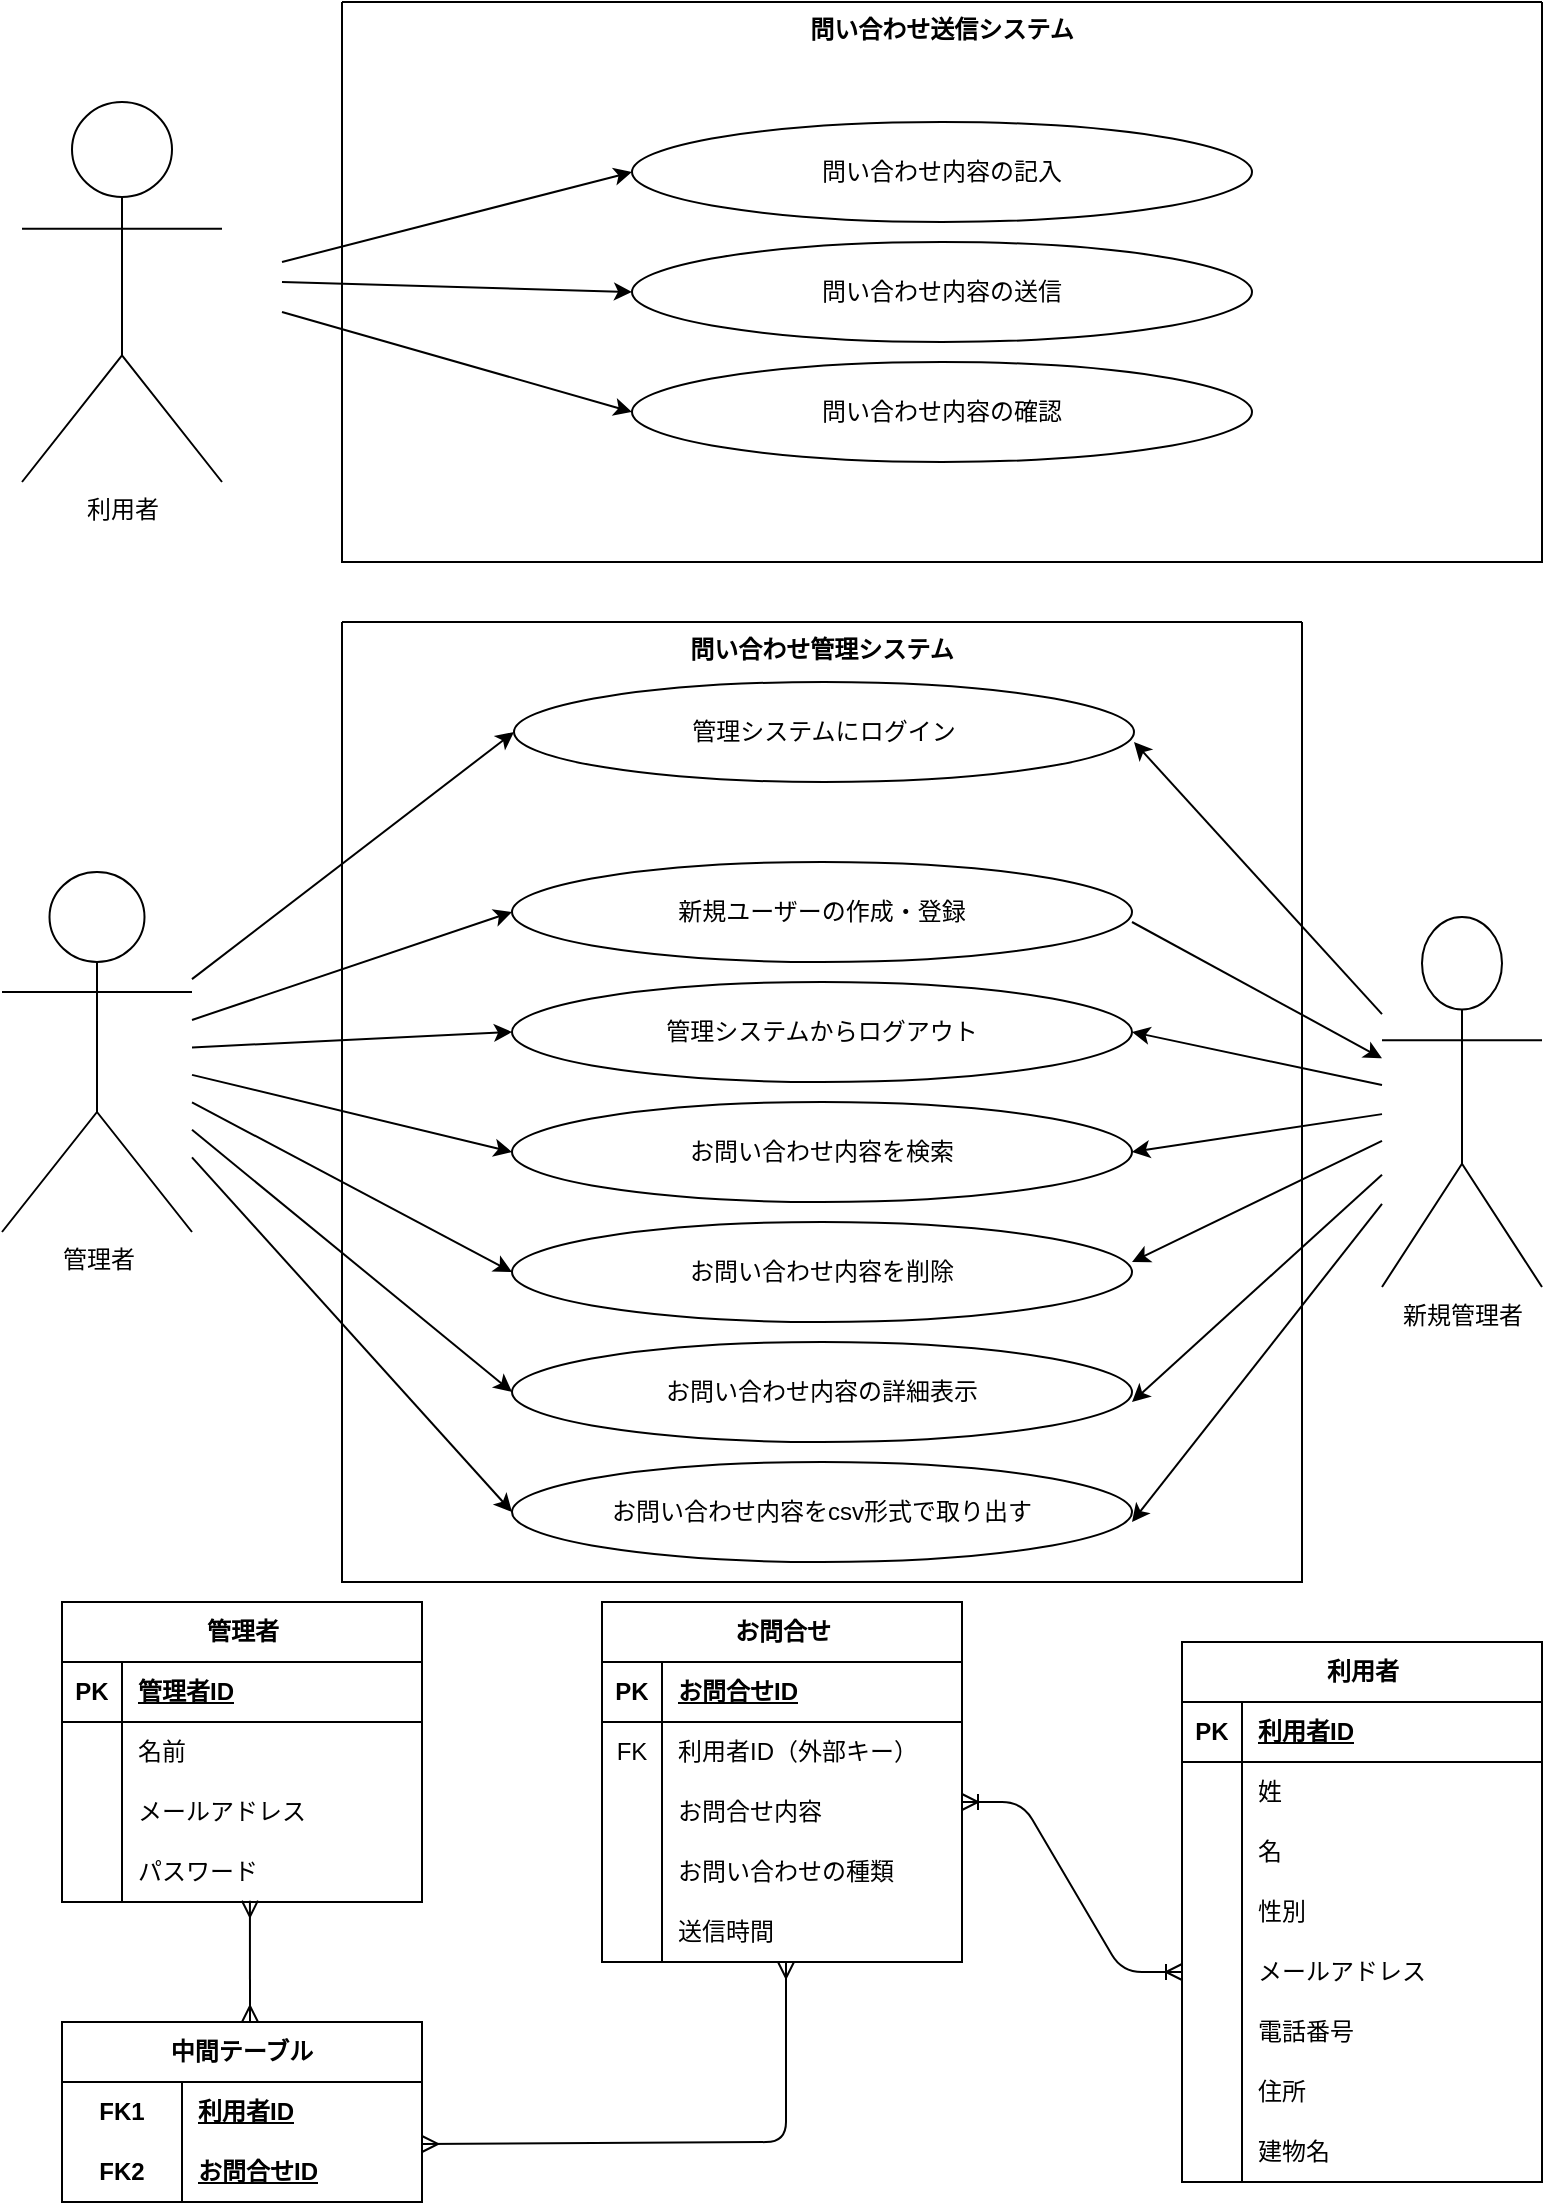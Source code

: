 <mxfile>
    <diagram id="1uyIFCrYjEnZss3KLxLL" name="ページ1">
        <mxGraphModel dx="800" dy="488" grid="1" gridSize="10" guides="1" tooltips="1" connect="1" arrows="1" fold="1" page="1" pageScale="1" pageWidth="827" pageHeight="1169" math="0" shadow="0">
            <root>
                <mxCell id="0"/>
                <mxCell id="1" parent="0"/>
                <mxCell id="2" value="問い合わせ送信システム" style="swimlane;startSize=0;verticalAlign=top;" parent="1" vertex="1">
                    <mxGeometry x="200" y="60" width="600" height="280" as="geometry"/>
                </mxCell>
                <mxCell id="4" value="問い合わせ内容の記入" style="ellipse;whiteSpace=wrap;html=1;align=center;" parent="2" vertex="1">
                    <mxGeometry x="145" y="60" width="310" height="50" as="geometry"/>
                </mxCell>
                <mxCell id="5" value="問い合わせ内容の送信" style="ellipse;whiteSpace=wrap;html=1;align=center;" parent="2" vertex="1">
                    <mxGeometry x="145" y="120" width="310" height="50" as="geometry"/>
                </mxCell>
                <mxCell id="6" value="問い合わせ内容の確認" style="ellipse;whiteSpace=wrap;html=1;align=center;" parent="2" vertex="1">
                    <mxGeometry x="145" y="180" width="310" height="50" as="geometry"/>
                </mxCell>
                <mxCell id="9" value="" style="endArrow=classic;html=1;entryX=0;entryY=0.5;entryDx=0;entryDy=0;" parent="2" target="6" edge="1">
                    <mxGeometry width="50" height="50" relative="1" as="geometry">
                        <mxPoint x="-30" y="155" as="sourcePoint"/>
                        <mxPoint x="145" y="110" as="targetPoint"/>
                    </mxGeometry>
                </mxCell>
                <mxCell id="3" value="利用者" style="shape=umlActor;verticalLabelPosition=bottom;verticalAlign=top;html=1;outlineConnect=0;" parent="1" vertex="1">
                    <mxGeometry x="40" y="110" width="100" height="190" as="geometry"/>
                </mxCell>
                <mxCell id="7" value="" style="endArrow=classic;html=1;entryX=0;entryY=0.5;entryDx=0;entryDy=0;" parent="1" target="4" edge="1">
                    <mxGeometry width="50" height="50" relative="1" as="geometry">
                        <mxPoint x="170" y="190" as="sourcePoint"/>
                        <mxPoint x="220" y="140" as="targetPoint"/>
                    </mxGeometry>
                </mxCell>
                <mxCell id="8" value="" style="endArrow=classic;html=1;entryX=0;entryY=0.5;entryDx=0;entryDy=0;" parent="1" target="5" edge="1">
                    <mxGeometry width="50" height="50" relative="1" as="geometry">
                        <mxPoint x="170" y="200" as="sourcePoint"/>
                        <mxPoint x="355" y="155" as="targetPoint"/>
                    </mxGeometry>
                </mxCell>
                <mxCell id="10" value="管理者" style="shape=umlActor;verticalLabelPosition=bottom;verticalAlign=top;html=1;outlineConnect=0;" parent="1" vertex="1">
                    <mxGeometry x="30" y="495" width="95" height="180" as="geometry"/>
                </mxCell>
                <mxCell id="12" value="問い合わせ管理システム" style="swimlane;startSize=0;verticalAlign=top;" parent="1" vertex="1">
                    <mxGeometry x="200" y="370" width="480" height="480" as="geometry"/>
                </mxCell>
                <mxCell id="13" value="管理システムにログイン" style="ellipse;whiteSpace=wrap;html=1;align=center;" parent="12" vertex="1">
                    <mxGeometry x="86" y="30" width="310" height="50" as="geometry"/>
                </mxCell>
                <mxCell id="14" value="管理システムからログアウト" style="ellipse;whiteSpace=wrap;html=1;align=center;" parent="12" vertex="1">
                    <mxGeometry x="85" y="180" width="310" height="50" as="geometry"/>
                </mxCell>
                <mxCell id="15" value="お問い合わせ内容を検索" style="ellipse;whiteSpace=wrap;html=1;align=center;" parent="12" vertex="1">
                    <mxGeometry x="85" y="240" width="310" height="50" as="geometry"/>
                </mxCell>
                <mxCell id="17" value="お問い合わせ内容を削除" style="ellipse;whiteSpace=wrap;html=1;align=center;" parent="12" vertex="1">
                    <mxGeometry x="85" y="300" width="310" height="50" as="geometry"/>
                </mxCell>
                <mxCell id="18" value="お問い合わせ内容の詳細表示" style="ellipse;whiteSpace=wrap;html=1;align=center;" parent="12" vertex="1">
                    <mxGeometry x="85" y="360" width="310" height="50" as="geometry"/>
                </mxCell>
                <mxCell id="19" value="お問い合わせ内容をcsv形式で取り出す" style="ellipse;whiteSpace=wrap;html=1;align=center;" parent="12" vertex="1">
                    <mxGeometry x="85" y="420" width="310" height="50" as="geometry"/>
                </mxCell>
                <mxCell id="28" value="新規ユーザーの作成・登録" style="ellipse;whiteSpace=wrap;html=1;align=center;" parent="12" vertex="1">
                    <mxGeometry x="85" y="120" width="310" height="50" as="geometry"/>
                </mxCell>
                <mxCell id="32" value="" style="endArrow=classic;html=1;" parent="12" target="30" edge="1">
                    <mxGeometry width="50" height="50" relative="1" as="geometry">
                        <mxPoint x="395" y="150" as="sourcePoint"/>
                        <mxPoint x="500" y="220" as="targetPoint"/>
                        <Array as="points"/>
                    </mxGeometry>
                </mxCell>
                <mxCell id="33" value="" style="endArrow=classic;html=1;" parent="12" source="30" edge="1">
                    <mxGeometry width="50" height="50" relative="1" as="geometry">
                        <mxPoint x="515" y="55" as="sourcePoint"/>
                        <mxPoint x="396" y="60" as="targetPoint"/>
                    </mxGeometry>
                </mxCell>
                <mxCell id="38" value="" style="endArrow=classic;html=1;" parent="12" source="30" edge="1">
                    <mxGeometry width="50" height="50" relative="1" as="geometry">
                        <mxPoint x="345" y="370" as="sourcePoint"/>
                        <mxPoint x="395" y="320" as="targetPoint"/>
                    </mxGeometry>
                </mxCell>
                <mxCell id="39" value="" style="endArrow=classic;html=1;" parent="12" source="30" edge="1">
                    <mxGeometry width="50" height="50" relative="1" as="geometry">
                        <mxPoint x="345" y="440" as="sourcePoint"/>
                        <mxPoint x="395" y="390" as="targetPoint"/>
                    </mxGeometry>
                </mxCell>
                <mxCell id="40" value="" style="endArrow=classic;html=1;" parent="12" source="30" edge="1">
                    <mxGeometry width="50" height="50" relative="1" as="geometry">
                        <mxPoint x="345" y="500" as="sourcePoint"/>
                        <mxPoint x="395" y="450" as="targetPoint"/>
                    </mxGeometry>
                </mxCell>
                <mxCell id="21" value="" style="endArrow=classic;html=1;entryX=0;entryY=0.5;entryDx=0;entryDy=0;" parent="1" source="10" target="19" edge="1">
                    <mxGeometry width="50" height="50" relative="1" as="geometry">
                        <mxPoint x="140" y="820" as="sourcePoint"/>
                        <mxPoint x="210" y="590" as="targetPoint"/>
                    </mxGeometry>
                </mxCell>
                <mxCell id="23" value="" style="endArrow=classic;html=1;entryX=0;entryY=0.5;entryDx=0;entryDy=0;" parent="1" source="10" target="18" edge="1">
                    <mxGeometry width="50" height="50" relative="1" as="geometry">
                        <mxPoint x="140" y="800" as="sourcePoint"/>
                        <mxPoint x="210" y="580" as="targetPoint"/>
                    </mxGeometry>
                </mxCell>
                <mxCell id="24" value="" style="endArrow=classic;html=1;entryX=0;entryY=0.5;entryDx=0;entryDy=0;" parent="1" source="10" target="17" edge="1">
                    <mxGeometry width="50" height="50" relative="1" as="geometry">
                        <mxPoint x="130" y="630" as="sourcePoint"/>
                        <mxPoint x="210" y="570" as="targetPoint"/>
                    </mxGeometry>
                </mxCell>
                <mxCell id="25" value="" style="endArrow=classic;html=1;entryX=0;entryY=0.5;entryDx=0;entryDy=0;" parent="1" source="10" target="15" edge="1">
                    <mxGeometry width="50" height="50" relative="1" as="geometry">
                        <mxPoint x="140" y="760" as="sourcePoint"/>
                        <mxPoint x="210" y="560" as="targetPoint"/>
                    </mxGeometry>
                </mxCell>
                <mxCell id="26" value="" style="endArrow=classic;html=1;entryX=0;entryY=0.5;entryDx=0;entryDy=0;" parent="1" source="10" target="14" edge="1">
                    <mxGeometry width="50" height="50" relative="1" as="geometry">
                        <mxPoint x="140" y="750" as="sourcePoint"/>
                        <mxPoint x="210" y="550" as="targetPoint"/>
                    </mxGeometry>
                </mxCell>
                <mxCell id="27" value="" style="endArrow=classic;html=1;entryX=0;entryY=0.5;entryDx=0;entryDy=0;" parent="1" source="10" target="13" edge="1">
                    <mxGeometry width="50" height="50" relative="1" as="geometry">
                        <mxPoint x="140" y="730" as="sourcePoint"/>
                        <mxPoint x="210" y="540" as="targetPoint"/>
                    </mxGeometry>
                </mxCell>
                <mxCell id="29" value="" style="endArrow=classic;html=1;entryX=0;entryY=0.5;entryDx=0;entryDy=0;" parent="1" source="10" target="28" edge="1">
                    <mxGeometry width="50" height="50" relative="1" as="geometry">
                        <mxPoint x="130" y="550" as="sourcePoint"/>
                        <mxPoint x="210" y="530" as="targetPoint"/>
                    </mxGeometry>
                </mxCell>
                <mxCell id="30" value="新規管理者" style="shape=umlActor;verticalLabelPosition=bottom;verticalAlign=top;html=1;outlineConnect=0;" parent="1" vertex="1">
                    <mxGeometry x="720" y="517.5" width="80" height="185" as="geometry"/>
                </mxCell>
                <mxCell id="31" value="" style="endArrow=classic;html=1;entryX=1;entryY=0.5;entryDx=0;entryDy=0;" parent="1" source="30" target="14" edge="1">
                    <mxGeometry width="50" height="50" relative="1" as="geometry">
                        <mxPoint x="698.89" y="770" as="sourcePoint"/>
                        <mxPoint x="698.89" y="845" as="targetPoint"/>
                    </mxGeometry>
                </mxCell>
                <mxCell id="37" value="" style="endArrow=classic;html=1;entryX=1;entryY=0.5;entryDx=0;entryDy=0;" parent="1" source="30" target="15" edge="1">
                    <mxGeometry width="50" height="50" relative="1" as="geometry">
                        <mxPoint x="650" y="840" as="sourcePoint"/>
                        <mxPoint x="700" y="790" as="targetPoint"/>
                    </mxGeometry>
                </mxCell>
                <mxCell id="41" value="管理者" style="shape=table;startSize=30;container=1;collapsible=1;childLayout=tableLayout;fixedRows=1;rowLines=0;fontStyle=1;align=center;resizeLast=1;html=1;" vertex="1" parent="1">
                    <mxGeometry x="60" y="860" width="180" height="150" as="geometry"/>
                </mxCell>
                <mxCell id="42" value="" style="shape=tableRow;horizontal=0;startSize=0;swimlaneHead=0;swimlaneBody=0;fillColor=none;collapsible=0;dropTarget=0;points=[[0,0.5],[1,0.5]];portConstraint=eastwest;top=0;left=0;right=0;bottom=1;" vertex="1" parent="41">
                    <mxGeometry y="30" width="180" height="30" as="geometry"/>
                </mxCell>
                <mxCell id="43" value="PK" style="shape=partialRectangle;connectable=0;fillColor=none;top=0;left=0;bottom=0;right=0;fontStyle=1;overflow=hidden;whiteSpace=wrap;html=1;" vertex="1" parent="42">
                    <mxGeometry width="30" height="30" as="geometry">
                        <mxRectangle width="30" height="30" as="alternateBounds"/>
                    </mxGeometry>
                </mxCell>
                <mxCell id="44" value="管理者ID" style="shape=partialRectangle;connectable=0;fillColor=none;top=0;left=0;bottom=0;right=0;align=left;spacingLeft=6;fontStyle=5;overflow=hidden;whiteSpace=wrap;html=1;" vertex="1" parent="42">
                    <mxGeometry x="30" width="150" height="30" as="geometry">
                        <mxRectangle width="150" height="30" as="alternateBounds"/>
                    </mxGeometry>
                </mxCell>
                <mxCell id="45" value="" style="shape=tableRow;horizontal=0;startSize=0;swimlaneHead=0;swimlaneBody=0;fillColor=none;collapsible=0;dropTarget=0;points=[[0,0.5],[1,0.5]];portConstraint=eastwest;top=0;left=0;right=0;bottom=0;" vertex="1" parent="41">
                    <mxGeometry y="60" width="180" height="30" as="geometry"/>
                </mxCell>
                <mxCell id="46" value="" style="shape=partialRectangle;connectable=0;fillColor=none;top=0;left=0;bottom=0;right=0;editable=1;overflow=hidden;whiteSpace=wrap;html=1;" vertex="1" parent="45">
                    <mxGeometry width="30" height="30" as="geometry">
                        <mxRectangle width="30" height="30" as="alternateBounds"/>
                    </mxGeometry>
                </mxCell>
                <mxCell id="47" value="名前" style="shape=partialRectangle;connectable=0;fillColor=none;top=0;left=0;bottom=0;right=0;align=left;spacingLeft=6;overflow=hidden;whiteSpace=wrap;html=1;" vertex="1" parent="45">
                    <mxGeometry x="30" width="150" height="30" as="geometry">
                        <mxRectangle width="150" height="30" as="alternateBounds"/>
                    </mxGeometry>
                </mxCell>
                <mxCell id="48" value="" style="shape=tableRow;horizontal=0;startSize=0;swimlaneHead=0;swimlaneBody=0;fillColor=none;collapsible=0;dropTarget=0;points=[[0,0.5],[1,0.5]];portConstraint=eastwest;top=0;left=0;right=0;bottom=0;" vertex="1" parent="41">
                    <mxGeometry y="90" width="180" height="30" as="geometry"/>
                </mxCell>
                <mxCell id="49" value="" style="shape=partialRectangle;connectable=0;fillColor=none;top=0;left=0;bottom=0;right=0;editable=1;overflow=hidden;whiteSpace=wrap;html=1;" vertex="1" parent="48">
                    <mxGeometry width="30" height="30" as="geometry">
                        <mxRectangle width="30" height="30" as="alternateBounds"/>
                    </mxGeometry>
                </mxCell>
                <mxCell id="50" value="メールアドレス" style="shape=partialRectangle;connectable=0;fillColor=none;top=0;left=0;bottom=0;right=0;align=left;spacingLeft=6;overflow=hidden;whiteSpace=wrap;html=1;" vertex="1" parent="48">
                    <mxGeometry x="30" width="150" height="30" as="geometry">
                        <mxRectangle width="150" height="30" as="alternateBounds"/>
                    </mxGeometry>
                </mxCell>
                <mxCell id="95" style="shape=tableRow;horizontal=0;startSize=0;swimlaneHead=0;swimlaneBody=0;fillColor=none;collapsible=0;dropTarget=0;points=[[0,0.5],[1,0.5]];portConstraint=eastwest;top=0;left=0;right=0;bottom=0;" vertex="1" parent="41">
                    <mxGeometry y="120" width="180" height="30" as="geometry"/>
                </mxCell>
                <mxCell id="96" style="shape=partialRectangle;connectable=0;fillColor=none;top=0;left=0;bottom=0;right=0;editable=1;overflow=hidden;whiteSpace=wrap;html=1;" vertex="1" parent="95">
                    <mxGeometry width="30" height="30" as="geometry">
                        <mxRectangle width="30" height="30" as="alternateBounds"/>
                    </mxGeometry>
                </mxCell>
                <mxCell id="97" value="パスワード" style="shape=partialRectangle;connectable=0;fillColor=none;top=0;left=0;bottom=0;right=0;align=left;spacingLeft=6;overflow=hidden;whiteSpace=wrap;html=1;" vertex="1" parent="95">
                    <mxGeometry x="30" width="150" height="30" as="geometry">
                        <mxRectangle width="150" height="30" as="alternateBounds"/>
                    </mxGeometry>
                </mxCell>
                <mxCell id="54" value="お問合せ" style="shape=table;startSize=30;container=1;collapsible=1;childLayout=tableLayout;fixedRows=1;rowLines=0;fontStyle=1;align=center;resizeLast=1;html=1;" vertex="1" parent="1">
                    <mxGeometry x="330" y="860" width="180" height="180" as="geometry"/>
                </mxCell>
                <mxCell id="55" value="" style="shape=tableRow;horizontal=0;startSize=0;swimlaneHead=0;swimlaneBody=0;fillColor=none;collapsible=0;dropTarget=0;points=[[0,0.5],[1,0.5]];portConstraint=eastwest;top=0;left=0;right=0;bottom=1;" vertex="1" parent="54">
                    <mxGeometry y="30" width="180" height="30" as="geometry"/>
                </mxCell>
                <mxCell id="56" value="PK" style="shape=partialRectangle;connectable=0;fillColor=none;top=0;left=0;bottom=0;right=0;fontStyle=1;overflow=hidden;whiteSpace=wrap;html=1;" vertex="1" parent="55">
                    <mxGeometry width="30" height="30" as="geometry">
                        <mxRectangle width="30" height="30" as="alternateBounds"/>
                    </mxGeometry>
                </mxCell>
                <mxCell id="57" value="お問合せID" style="shape=partialRectangle;connectable=0;fillColor=none;top=0;left=0;bottom=0;right=0;align=left;spacingLeft=6;fontStyle=5;overflow=hidden;whiteSpace=wrap;html=1;" vertex="1" parent="55">
                    <mxGeometry x="30" width="150" height="30" as="geometry">
                        <mxRectangle width="150" height="30" as="alternateBounds"/>
                    </mxGeometry>
                </mxCell>
                <mxCell id="58" value="" style="shape=tableRow;horizontal=0;startSize=0;swimlaneHead=0;swimlaneBody=0;fillColor=none;collapsible=0;dropTarget=0;points=[[0,0.5],[1,0.5]];portConstraint=eastwest;top=0;left=0;right=0;bottom=0;" vertex="1" parent="54">
                    <mxGeometry y="60" width="180" height="30" as="geometry"/>
                </mxCell>
                <mxCell id="59" value="FK" style="shape=partialRectangle;connectable=0;fillColor=none;top=0;left=0;bottom=0;right=0;editable=1;overflow=hidden;whiteSpace=wrap;html=1;" vertex="1" parent="58">
                    <mxGeometry width="30" height="30" as="geometry">
                        <mxRectangle width="30" height="30" as="alternateBounds"/>
                    </mxGeometry>
                </mxCell>
                <mxCell id="60" value="利用者ID（外部キー）" style="shape=partialRectangle;connectable=0;fillColor=none;top=0;left=0;bottom=0;right=0;align=left;spacingLeft=6;overflow=hidden;whiteSpace=wrap;html=1;" vertex="1" parent="58">
                    <mxGeometry x="30" width="150" height="30" as="geometry">
                        <mxRectangle width="150" height="30" as="alternateBounds"/>
                    </mxGeometry>
                </mxCell>
                <mxCell id="61" value="" style="shape=tableRow;horizontal=0;startSize=0;swimlaneHead=0;swimlaneBody=0;fillColor=none;collapsible=0;dropTarget=0;points=[[0,0.5],[1,0.5]];portConstraint=eastwest;top=0;left=0;right=0;bottom=0;" vertex="1" parent="54">
                    <mxGeometry y="90" width="180" height="30" as="geometry"/>
                </mxCell>
                <mxCell id="62" value="" style="shape=partialRectangle;connectable=0;fillColor=none;top=0;left=0;bottom=0;right=0;editable=1;overflow=hidden;whiteSpace=wrap;html=1;" vertex="1" parent="61">
                    <mxGeometry width="30" height="30" as="geometry">
                        <mxRectangle width="30" height="30" as="alternateBounds"/>
                    </mxGeometry>
                </mxCell>
                <mxCell id="63" value="お問合せ内容" style="shape=partialRectangle;connectable=0;fillColor=none;top=0;left=0;bottom=0;right=0;align=left;spacingLeft=6;overflow=hidden;whiteSpace=wrap;html=1;" vertex="1" parent="61">
                    <mxGeometry x="30" width="150" height="30" as="geometry">
                        <mxRectangle width="150" height="30" as="alternateBounds"/>
                    </mxGeometry>
                </mxCell>
                <mxCell id="64" value="" style="shape=tableRow;horizontal=0;startSize=0;swimlaneHead=0;swimlaneBody=0;fillColor=none;collapsible=0;dropTarget=0;points=[[0,0.5],[1,0.5]];portConstraint=eastwest;top=0;left=0;right=0;bottom=0;" vertex="1" parent="54">
                    <mxGeometry y="120" width="180" height="30" as="geometry"/>
                </mxCell>
                <mxCell id="65" value="" style="shape=partialRectangle;connectable=0;fillColor=none;top=0;left=0;bottom=0;right=0;editable=1;overflow=hidden;whiteSpace=wrap;html=1;" vertex="1" parent="64">
                    <mxGeometry width="30" height="30" as="geometry">
                        <mxRectangle width="30" height="30" as="alternateBounds"/>
                    </mxGeometry>
                </mxCell>
                <mxCell id="66" value="お問い合わせの種類" style="shape=partialRectangle;connectable=0;fillColor=none;top=0;left=0;bottom=0;right=0;align=left;spacingLeft=6;overflow=hidden;whiteSpace=wrap;html=1;" vertex="1" parent="64">
                    <mxGeometry x="30" width="150" height="30" as="geometry">
                        <mxRectangle width="150" height="30" as="alternateBounds"/>
                    </mxGeometry>
                </mxCell>
                <mxCell id="67" style="shape=tableRow;horizontal=0;startSize=0;swimlaneHead=0;swimlaneBody=0;fillColor=none;collapsible=0;dropTarget=0;points=[[0,0.5],[1,0.5]];portConstraint=eastwest;top=0;left=0;right=0;bottom=0;" vertex="1" parent="54">
                    <mxGeometry y="150" width="180" height="30" as="geometry"/>
                </mxCell>
                <mxCell id="68" style="shape=partialRectangle;connectable=0;fillColor=none;top=0;left=0;bottom=0;right=0;editable=1;overflow=hidden;whiteSpace=wrap;html=1;" vertex="1" parent="67">
                    <mxGeometry width="30" height="30" as="geometry">
                        <mxRectangle width="30" height="30" as="alternateBounds"/>
                    </mxGeometry>
                </mxCell>
                <mxCell id="69" value="送信時間" style="shape=partialRectangle;connectable=0;fillColor=none;top=0;left=0;bottom=0;right=0;align=left;spacingLeft=6;overflow=hidden;whiteSpace=wrap;html=1;" vertex="1" parent="67">
                    <mxGeometry x="30" width="150" height="30" as="geometry">
                        <mxRectangle width="150" height="30" as="alternateBounds"/>
                    </mxGeometry>
                </mxCell>
                <mxCell id="70" value="利用者" style="shape=table;startSize=30;container=1;collapsible=1;childLayout=tableLayout;fixedRows=1;rowLines=0;fontStyle=1;align=center;resizeLast=1;html=1;" vertex="1" parent="1">
                    <mxGeometry x="620" y="880" width="180" height="270" as="geometry"/>
                </mxCell>
                <mxCell id="71" value="" style="shape=tableRow;horizontal=0;startSize=0;swimlaneHead=0;swimlaneBody=0;fillColor=none;collapsible=0;dropTarget=0;points=[[0,0.5],[1,0.5]];portConstraint=eastwest;top=0;left=0;right=0;bottom=1;" vertex="1" parent="70">
                    <mxGeometry y="30" width="180" height="30" as="geometry"/>
                </mxCell>
                <mxCell id="72" value="PK" style="shape=partialRectangle;connectable=0;fillColor=none;top=0;left=0;bottom=0;right=0;fontStyle=1;overflow=hidden;whiteSpace=wrap;html=1;" vertex="1" parent="71">
                    <mxGeometry width="30" height="30" as="geometry">
                        <mxRectangle width="30" height="30" as="alternateBounds"/>
                    </mxGeometry>
                </mxCell>
                <mxCell id="73" value="利用者ID" style="shape=partialRectangle;connectable=0;fillColor=none;top=0;left=0;bottom=0;right=0;align=left;spacingLeft=6;fontStyle=5;overflow=hidden;whiteSpace=wrap;html=1;" vertex="1" parent="71">
                    <mxGeometry x="30" width="150" height="30" as="geometry">
                        <mxRectangle width="150" height="30" as="alternateBounds"/>
                    </mxGeometry>
                </mxCell>
                <mxCell id="74" value="" style="shape=tableRow;horizontal=0;startSize=0;swimlaneHead=0;swimlaneBody=0;fillColor=none;collapsible=0;dropTarget=0;points=[[0,0.5],[1,0.5]];portConstraint=eastwest;top=0;left=0;right=0;bottom=0;" vertex="1" parent="70">
                    <mxGeometry y="60" width="180" height="30" as="geometry"/>
                </mxCell>
                <mxCell id="75" value="" style="shape=partialRectangle;connectable=0;fillColor=none;top=0;left=0;bottom=0;right=0;editable=1;overflow=hidden;whiteSpace=wrap;html=1;" vertex="1" parent="74">
                    <mxGeometry width="30" height="30" as="geometry">
                        <mxRectangle width="30" height="30" as="alternateBounds"/>
                    </mxGeometry>
                </mxCell>
                <mxCell id="76" value="姓" style="shape=partialRectangle;connectable=0;fillColor=none;top=0;left=0;bottom=0;right=0;align=left;spacingLeft=6;overflow=hidden;whiteSpace=wrap;html=1;" vertex="1" parent="74">
                    <mxGeometry x="30" width="150" height="30" as="geometry">
                        <mxRectangle width="150" height="30" as="alternateBounds"/>
                    </mxGeometry>
                </mxCell>
                <mxCell id="77" value="" style="shape=tableRow;horizontal=0;startSize=0;swimlaneHead=0;swimlaneBody=0;fillColor=none;collapsible=0;dropTarget=0;points=[[0,0.5],[1,0.5]];portConstraint=eastwest;top=0;left=0;right=0;bottom=0;" vertex="1" parent="70">
                    <mxGeometry y="90" width="180" height="30" as="geometry"/>
                </mxCell>
                <mxCell id="78" value="" style="shape=partialRectangle;connectable=0;fillColor=none;top=0;left=0;bottom=0;right=0;editable=1;overflow=hidden;whiteSpace=wrap;html=1;" vertex="1" parent="77">
                    <mxGeometry width="30" height="30" as="geometry">
                        <mxRectangle width="30" height="30" as="alternateBounds"/>
                    </mxGeometry>
                </mxCell>
                <mxCell id="79" value="名" style="shape=partialRectangle;connectable=0;fillColor=none;top=0;left=0;bottom=0;right=0;align=left;spacingLeft=6;overflow=hidden;whiteSpace=wrap;html=1;" vertex="1" parent="77">
                    <mxGeometry x="30" width="150" height="30" as="geometry">
                        <mxRectangle width="150" height="30" as="alternateBounds"/>
                    </mxGeometry>
                </mxCell>
                <mxCell id="80" value="" style="shape=tableRow;horizontal=0;startSize=0;swimlaneHead=0;swimlaneBody=0;fillColor=none;collapsible=0;dropTarget=0;points=[[0,0.5],[1,0.5]];portConstraint=eastwest;top=0;left=0;right=0;bottom=0;" vertex="1" parent="70">
                    <mxGeometry y="120" width="180" height="30" as="geometry"/>
                </mxCell>
                <mxCell id="81" value="" style="shape=partialRectangle;connectable=0;fillColor=none;top=0;left=0;bottom=0;right=0;editable=1;overflow=hidden;whiteSpace=wrap;html=1;" vertex="1" parent="80">
                    <mxGeometry width="30" height="30" as="geometry">
                        <mxRectangle width="30" height="30" as="alternateBounds"/>
                    </mxGeometry>
                </mxCell>
                <mxCell id="82" value="性別" style="shape=partialRectangle;connectable=0;fillColor=none;top=0;left=0;bottom=0;right=0;align=left;spacingLeft=6;overflow=hidden;whiteSpace=wrap;html=1;" vertex="1" parent="80">
                    <mxGeometry x="30" width="150" height="30" as="geometry">
                        <mxRectangle width="150" height="30" as="alternateBounds"/>
                    </mxGeometry>
                </mxCell>
                <mxCell id="92" style="shape=tableRow;horizontal=0;startSize=0;swimlaneHead=0;swimlaneBody=0;fillColor=none;collapsible=0;dropTarget=0;points=[[0,0.5],[1,0.5]];portConstraint=eastwest;top=0;left=0;right=0;bottom=0;" vertex="1" parent="70">
                    <mxGeometry y="150" width="180" height="30" as="geometry"/>
                </mxCell>
                <mxCell id="93" style="shape=partialRectangle;connectable=0;fillColor=none;top=0;left=0;bottom=0;right=0;editable=1;overflow=hidden;whiteSpace=wrap;html=1;" vertex="1" parent="92">
                    <mxGeometry width="30" height="30" as="geometry">
                        <mxRectangle width="30" height="30" as="alternateBounds"/>
                    </mxGeometry>
                </mxCell>
                <mxCell id="94" value="メールアドレス" style="shape=partialRectangle;connectable=0;fillColor=none;top=0;left=0;bottom=0;right=0;align=left;spacingLeft=6;overflow=hidden;whiteSpace=wrap;html=1;" vertex="1" parent="92">
                    <mxGeometry x="30" width="150" height="30" as="geometry">
                        <mxRectangle width="150" height="30" as="alternateBounds"/>
                    </mxGeometry>
                </mxCell>
                <mxCell id="89" style="shape=tableRow;horizontal=0;startSize=0;swimlaneHead=0;swimlaneBody=0;fillColor=none;collapsible=0;dropTarget=0;points=[[0,0.5],[1,0.5]];portConstraint=eastwest;top=0;left=0;right=0;bottom=0;" vertex="1" parent="70">
                    <mxGeometry y="180" width="180" height="30" as="geometry"/>
                </mxCell>
                <mxCell id="90" style="shape=partialRectangle;connectable=0;fillColor=none;top=0;left=0;bottom=0;right=0;editable=1;overflow=hidden;whiteSpace=wrap;html=1;" vertex="1" parent="89">
                    <mxGeometry width="30" height="30" as="geometry">
                        <mxRectangle width="30" height="30" as="alternateBounds"/>
                    </mxGeometry>
                </mxCell>
                <mxCell id="91" value="電話番号" style="shape=partialRectangle;connectable=0;fillColor=none;top=0;left=0;bottom=0;right=0;align=left;spacingLeft=6;overflow=hidden;whiteSpace=wrap;html=1;" vertex="1" parent="89">
                    <mxGeometry x="30" width="150" height="30" as="geometry">
                        <mxRectangle width="150" height="30" as="alternateBounds"/>
                    </mxGeometry>
                </mxCell>
                <mxCell id="86" style="shape=tableRow;horizontal=0;startSize=0;swimlaneHead=0;swimlaneBody=0;fillColor=none;collapsible=0;dropTarget=0;points=[[0,0.5],[1,0.5]];portConstraint=eastwest;top=0;left=0;right=0;bottom=0;" vertex="1" parent="70">
                    <mxGeometry y="210" width="180" height="30" as="geometry"/>
                </mxCell>
                <mxCell id="87" style="shape=partialRectangle;connectable=0;fillColor=none;top=0;left=0;bottom=0;right=0;editable=1;overflow=hidden;whiteSpace=wrap;html=1;" vertex="1" parent="86">
                    <mxGeometry width="30" height="30" as="geometry">
                        <mxRectangle width="30" height="30" as="alternateBounds"/>
                    </mxGeometry>
                </mxCell>
                <mxCell id="88" value="住所" style="shape=partialRectangle;connectable=0;fillColor=none;top=0;left=0;bottom=0;right=0;align=left;spacingLeft=6;overflow=hidden;whiteSpace=wrap;html=1;" vertex="1" parent="86">
                    <mxGeometry x="30" width="150" height="30" as="geometry">
                        <mxRectangle width="150" height="30" as="alternateBounds"/>
                    </mxGeometry>
                </mxCell>
                <mxCell id="83" style="shape=tableRow;horizontal=0;startSize=0;swimlaneHead=0;swimlaneBody=0;fillColor=none;collapsible=0;dropTarget=0;points=[[0,0.5],[1,0.5]];portConstraint=eastwest;top=0;left=0;right=0;bottom=0;" vertex="1" parent="70">
                    <mxGeometry y="240" width="180" height="30" as="geometry"/>
                </mxCell>
                <mxCell id="84" style="shape=partialRectangle;connectable=0;fillColor=none;top=0;left=0;bottom=0;right=0;editable=1;overflow=hidden;whiteSpace=wrap;html=1;" vertex="1" parent="83">
                    <mxGeometry width="30" height="30" as="geometry">
                        <mxRectangle width="30" height="30" as="alternateBounds"/>
                    </mxGeometry>
                </mxCell>
                <mxCell id="85" value="建物名" style="shape=partialRectangle;connectable=0;fillColor=none;top=0;left=0;bottom=0;right=0;align=left;spacingLeft=6;overflow=hidden;whiteSpace=wrap;html=1;" vertex="1" parent="83">
                    <mxGeometry x="30" width="150" height="30" as="geometry">
                        <mxRectangle width="150" height="30" as="alternateBounds"/>
                    </mxGeometry>
                </mxCell>
                <mxCell id="124" value="中間テーブル" style="shape=table;startSize=30;container=1;collapsible=1;childLayout=tableLayout;fixedRows=1;rowLines=0;fontStyle=1;align=center;resizeLast=1;html=1;whiteSpace=wrap;" vertex="1" parent="1">
                    <mxGeometry x="60" y="1070" width="180" height="90" as="geometry"/>
                </mxCell>
                <mxCell id="125" value="" style="shape=tableRow;horizontal=0;startSize=0;swimlaneHead=0;swimlaneBody=0;fillColor=none;collapsible=0;dropTarget=0;points=[[0,0.5],[1,0.5]];portConstraint=eastwest;top=0;left=0;right=0;bottom=0;html=1;" vertex="1" parent="124">
                    <mxGeometry y="30" width="180" height="30" as="geometry"/>
                </mxCell>
                <mxCell id="126" value="FK1" style="shape=partialRectangle;connectable=0;fillColor=none;top=0;left=0;bottom=0;right=0;fontStyle=1;overflow=hidden;html=1;whiteSpace=wrap;" vertex="1" parent="125">
                    <mxGeometry width="60" height="30" as="geometry">
                        <mxRectangle width="60" height="30" as="alternateBounds"/>
                    </mxGeometry>
                </mxCell>
                <mxCell id="127" value="利用者ID" style="shape=partialRectangle;connectable=0;fillColor=none;top=0;left=0;bottom=0;right=0;align=left;spacingLeft=6;fontStyle=5;overflow=hidden;html=1;whiteSpace=wrap;" vertex="1" parent="125">
                    <mxGeometry x="60" width="120" height="30" as="geometry">
                        <mxRectangle width="120" height="30" as="alternateBounds"/>
                    </mxGeometry>
                </mxCell>
                <mxCell id="128" value="" style="shape=tableRow;horizontal=0;startSize=0;swimlaneHead=0;swimlaneBody=0;fillColor=none;collapsible=0;dropTarget=0;points=[[0,0.5],[1,0.5]];portConstraint=eastwest;top=0;left=0;right=0;bottom=1;html=1;" vertex="1" parent="124">
                    <mxGeometry y="60" width="180" height="30" as="geometry"/>
                </mxCell>
                <mxCell id="129" value="FK2" style="shape=partialRectangle;connectable=0;fillColor=none;top=0;left=0;bottom=0;right=0;fontStyle=1;overflow=hidden;html=1;whiteSpace=wrap;" vertex="1" parent="128">
                    <mxGeometry width="60" height="30" as="geometry">
                        <mxRectangle width="60" height="30" as="alternateBounds"/>
                    </mxGeometry>
                </mxCell>
                <mxCell id="130" value="お問合せID" style="shape=partialRectangle;connectable=0;fillColor=none;top=0;left=0;bottom=0;right=0;align=left;spacingLeft=6;fontStyle=5;overflow=hidden;html=1;whiteSpace=wrap;" vertex="1" parent="128">
                    <mxGeometry x="60" width="120" height="30" as="geometry">
                        <mxRectangle width="120" height="30" as="alternateBounds"/>
                    </mxGeometry>
                </mxCell>
                <mxCell id="138" value="" style="fontSize=12;html=1;endArrow=ERmany;startArrow=ERmany;entryX=0.522;entryY=0.978;entryDx=0;entryDy=0;entryPerimeter=0;" edge="1" parent="1" target="95">
                    <mxGeometry width="100" height="100" relative="1" as="geometry">
                        <mxPoint x="154" y="1070" as="sourcePoint"/>
                        <mxPoint x="250" y="970" as="targetPoint"/>
                    </mxGeometry>
                </mxCell>
                <mxCell id="139" value="" style="fontSize=12;html=1;endArrow=ERmany;startArrow=ERmany;" edge="1" parent="1">
                    <mxGeometry width="100" height="100" relative="1" as="geometry">
                        <mxPoint x="240" y="1131" as="sourcePoint"/>
                        <mxPoint x="422" y="1040" as="targetPoint"/>
                        <Array as="points">
                            <mxPoint x="422" y="1130"/>
                        </Array>
                    </mxGeometry>
                </mxCell>
                <mxCell id="140" value="" style="edgeStyle=entityRelationEdgeStyle;fontSize=12;html=1;endArrow=ERoneToMany;startArrow=ERoneToMany;entryX=0;entryY=0.5;entryDx=0;entryDy=0;" edge="1" parent="1" target="92">
                    <mxGeometry width="100" height="100" relative="1" as="geometry">
                        <mxPoint x="510" y="960" as="sourcePoint"/>
                        <mxPoint x="610" y="860" as="targetPoint"/>
                        <Array as="points">
                            <mxPoint x="560" y="1040"/>
                            <mxPoint x="600" y="960"/>
                            <mxPoint x="540" y="1050"/>
                        </Array>
                    </mxGeometry>
                </mxCell>
            </root>
        </mxGraphModel>
    </diagram>
</mxfile>